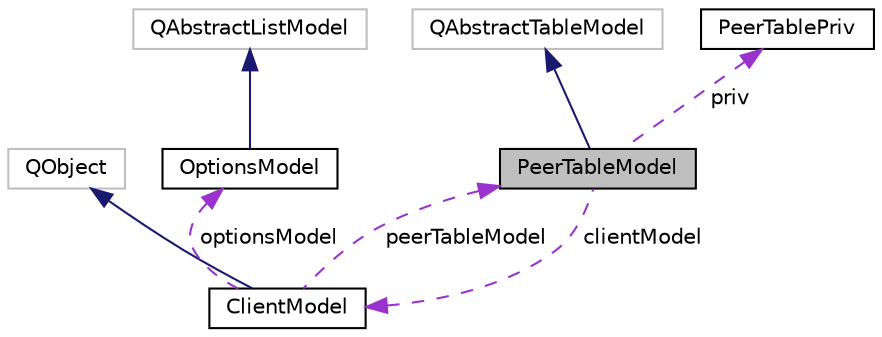 digraph "PeerTableModel"
{
  edge [fontname="Helvetica",fontsize="10",labelfontname="Helvetica",labelfontsize="10"];
  node [fontname="Helvetica",fontsize="10",shape=record];
  Node2 [label="PeerTableModel",height=0.2,width=0.4,color="black", fillcolor="grey75", style="filled", fontcolor="black"];
  Node3 -> Node2 [dir="back",color="midnightblue",fontsize="10",style="solid",fontname="Helvetica"];
  Node3 [label="QAbstractTableModel",height=0.2,width=0.4,color="grey75", fillcolor="white", style="filled"];
  Node4 -> Node2 [dir="back",color="darkorchid3",fontsize="10",style="dashed",label=" priv" ,fontname="Helvetica"];
  Node4 [label="PeerTablePriv",height=0.2,width=0.4,color="black", fillcolor="white", style="filled",URL="$class_peer_table_priv.html"];
  Node5 -> Node2 [dir="back",color="darkorchid3",fontsize="10",style="dashed",label=" clientModel" ,fontname="Helvetica"];
  Node5 [label="ClientModel",height=0.2,width=0.4,color="black", fillcolor="white", style="filled",URL="$class_client_model.html",tooltip="Model for DIVX network client. "];
  Node6 -> Node5 [dir="back",color="midnightblue",fontsize="10",style="solid",fontname="Helvetica"];
  Node6 [label="QObject",height=0.2,width=0.4,color="grey75", fillcolor="white", style="filled"];
  Node2 -> Node5 [dir="back",color="darkorchid3",fontsize="10",style="dashed",label=" peerTableModel" ,fontname="Helvetica"];
  Node7 -> Node5 [dir="back",color="darkorchid3",fontsize="10",style="dashed",label=" optionsModel" ,fontname="Helvetica"];
  Node7 [label="OptionsModel",height=0.2,width=0.4,color="black", fillcolor="white", style="filled",URL="$class_options_model.html",tooltip="Interface from Qt to configuration data structure for Bitcoin client. "];
  Node8 -> Node7 [dir="back",color="midnightblue",fontsize="10",style="solid",fontname="Helvetica"];
  Node8 [label="QAbstractListModel",height=0.2,width=0.4,color="grey75", fillcolor="white", style="filled"];
}
